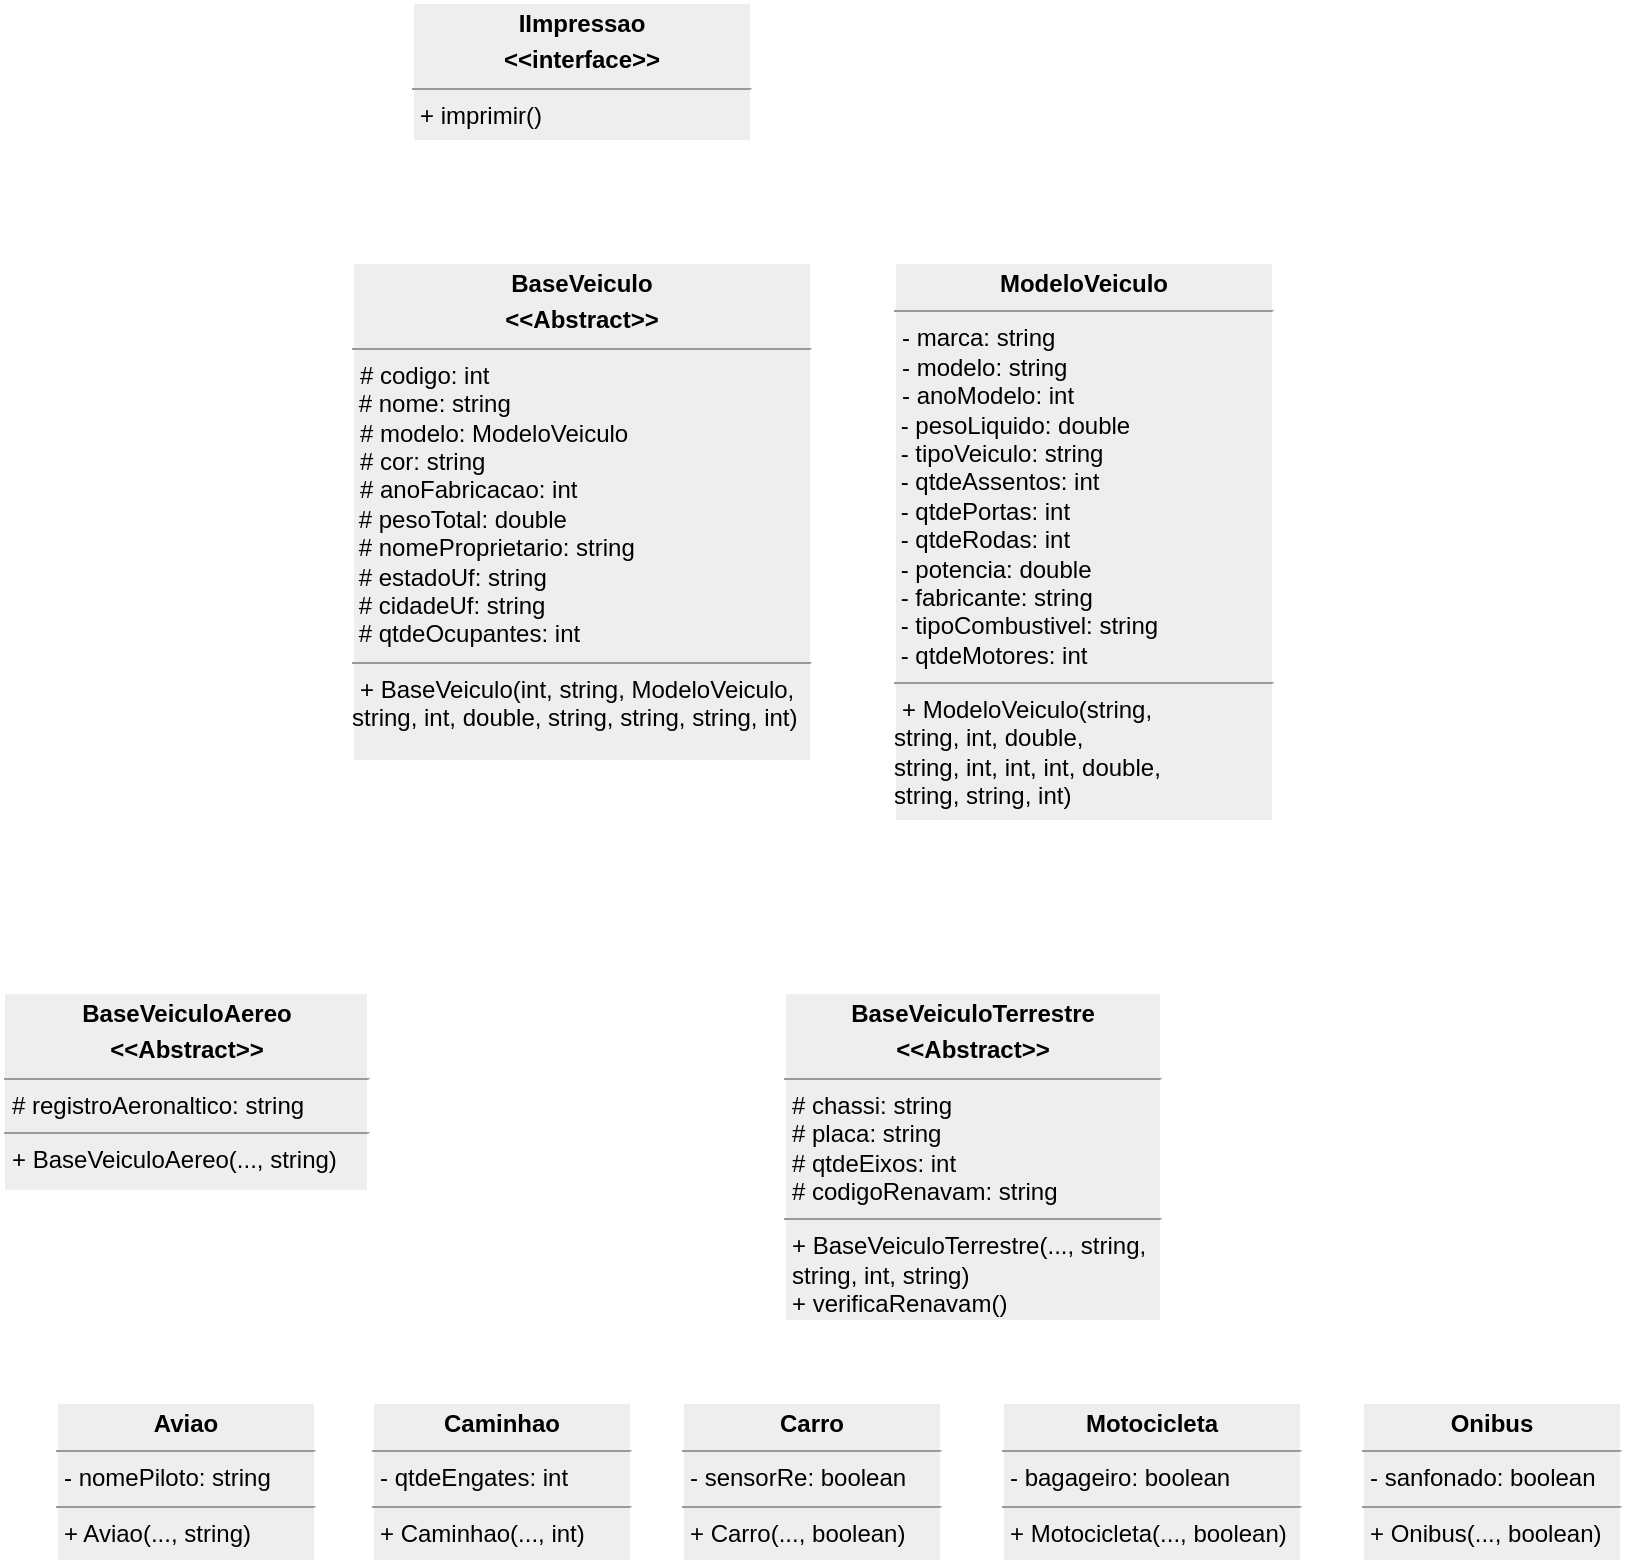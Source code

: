 <mxfile>
    <diagram id="3CoQK0gQ0wlX2g7zpMIh" name="Page-1">
        <mxGraphModel dx="501" dy="1606" grid="1" gridSize="10" guides="1" tooltips="1" connect="1" arrows="1" fold="1" page="1" pageScale="1" pageWidth="1169" pageHeight="827" background="none" math="0" shadow="0">
            <root>
                <mxCell id="0"/>
                <mxCell id="1" parent="0"/>
                <mxCell id="9" style="edgeStyle=elbowEdgeStyle;rounded=0;sketch=0;elbow=vertical;html=1;strokeColor=#FFFFFF;strokeWidth=2;fontColor=#000000;" parent="1" source="3" target="10" edge="1">
                    <mxGeometry relative="1" as="geometry">
                        <mxPoint x="347.5" y="280" as="targetPoint"/>
                    </mxGeometry>
                </mxCell>
                <mxCell id="3" value="&lt;p style=&quot;margin:0px;margin-top:4px;text-align:center;&quot;&gt;&lt;b&gt;BaseVeiculoAereo&lt;/b&gt;&lt;/p&gt;&lt;p style=&quot;margin:0px;margin-top:4px;text-align:center;&quot;&gt;&lt;b&gt;&amp;lt;&amp;lt;Abstract&amp;gt;&amp;gt;&lt;/b&gt;&lt;/p&gt;&lt;hr size=&quot;1&quot;&gt;&lt;p style=&quot;margin:0px;margin-left:4px;&quot;&gt;# registroAeronaltico: string&lt;/p&gt;&lt;hr size=&quot;1&quot;&gt;&lt;p style=&quot;margin:0px;margin-left:4px;&quot;&gt;+ BaseVeiculoAereo(..., string)&lt;/p&gt;" style="verticalAlign=top;align=left;overflow=fill;fontSize=12;fontFamily=Helvetica;html=1;rounded=0;fillColor=#eeeeee;strokeColor=#FFFFFF;fontColor=#000000;strokeWidth=2;" parent="1" vertex="1">
                    <mxGeometry x="100.5" y="365" width="183" height="100" as="geometry"/>
                </mxCell>
                <mxCell id="8" style="edgeStyle=elbowEdgeStyle;sketch=0;html=1;strokeColor=#FFFFFF;strokeWidth=2;fontColor=#000000;elbow=vertical;rounded=0;" parent="1" source="4" target="10" edge="1">
                    <mxGeometry relative="1" as="geometry">
                        <mxPoint x="347.5" y="280" as="targetPoint"/>
                    </mxGeometry>
                </mxCell>
                <mxCell id="4" value="&lt;p style=&quot;margin:0px;margin-top:4px;text-align:center;&quot;&gt;&lt;b&gt;BaseVeiculoTerrestre&lt;/b&gt;&lt;/p&gt;&lt;p style=&quot;margin:0px;margin-top:4px;text-align:center;&quot;&gt;&lt;b&gt;&amp;lt;&amp;lt;Abstract&amp;gt;&amp;gt;&lt;/b&gt;&lt;/p&gt;&lt;hr size=&quot;1&quot;&gt;&lt;p style=&quot;margin:0px;margin-left:4px;&quot;&gt;# chassi: string&lt;/p&gt;&lt;p style=&quot;margin:0px;margin-left:4px;&quot;&gt;# placa: string&lt;/p&gt;&lt;p style=&quot;margin:0px;margin-left:4px;&quot;&gt;# qtdeEixos: int&lt;/p&gt;&lt;p style=&quot;margin:0px;margin-left:4px;&quot;&gt;# codigoRenavam: string&lt;/p&gt;&lt;hr size=&quot;1&quot;&gt;&lt;p style=&quot;margin:0px;margin-left:4px;&quot;&gt;&lt;span style=&quot;background-color: initial;&quot;&gt;+ BaseVeiculoTerrestre(..., string,&lt;/span&gt;&lt;/p&gt;&lt;p style=&quot;margin:0px;margin-left:4px;&quot;&gt;&lt;span style=&quot;background-color: initial;&quot;&gt;string, int,&amp;nbsp;&lt;/span&gt;&lt;span style=&quot;background-color: initial;&quot;&gt;string)&lt;/span&gt;&lt;/p&gt;&lt;p style=&quot;margin:0px;margin-left:4px;&quot;&gt;+ verificaRenavam()&lt;/p&gt;" style="verticalAlign=top;align=left;overflow=fill;fontSize=12;fontFamily=Helvetica;html=1;rounded=0;fillColor=#eeeeee;strokeColor=#FFFFFF;fontColor=#000000;strokeWidth=2;" parent="1" vertex="1">
                    <mxGeometry x="491" y="365" width="189" height="165" as="geometry"/>
                </mxCell>
                <mxCell id="28" style="edgeStyle=elbowEdgeStyle;rounded=0;sketch=0;elbow=vertical;html=1;entryX=0.5;entryY=1;entryDx=0;entryDy=0;strokeColor=#FFFFFF;strokeWidth=2;fontColor=#000000;" parent="1" source="10" target="15" edge="1">
                    <mxGeometry relative="1" as="geometry"/>
                </mxCell>
                <mxCell id="10" value="&lt;p style=&quot;margin:0px;margin-top:4px;text-align:center;&quot;&gt;&lt;b&gt;BaseVeiculo&lt;/b&gt;&lt;/p&gt;&lt;p style=&quot;margin:0px;margin-top:4px;text-align:center;&quot;&gt;&lt;b&gt;&amp;lt;&amp;lt;Abstract&amp;gt;&amp;gt;&lt;/b&gt;&lt;/p&gt;&lt;hr size=&quot;1&quot;&gt;&lt;p style=&quot;margin:0px;margin-left:4px;&quot;&gt;# codigo: int&lt;/p&gt;&amp;nbsp;# nome: string&lt;p style=&quot;margin:0px;margin-left:4px;&quot;&gt;# modelo: ModeloVeiculo&lt;/p&gt;&lt;p style=&quot;margin:0px;margin-left:4px;&quot;&gt;# cor: string&lt;/p&gt;&lt;p style=&quot;margin:0px;margin-left:4px;&quot;&gt;# anoFabricacao: int&lt;/p&gt;&amp;nbsp;# pesoTotal: double&lt;br&gt;&amp;nbsp;# nomeProprietario: string&lt;br&gt;&amp;nbsp;# estadoUf: string&lt;br&gt;&amp;nbsp;# cidadeUf: string&lt;br&gt;&amp;nbsp;# qtdeOcupantes: int&lt;hr size=&quot;1&quot;&gt;&lt;p style=&quot;margin:0px;margin-left:4px;&quot;&gt;+ BaseVeiculo(int, string, ModeloVeiculo,&lt;/p&gt;string, int, double, string,&amp;nbsp;string,&amp;nbsp;string,&amp;nbsp;int&lt;span style=&quot;background-color: initial;&quot;&gt;)&lt;/span&gt;" style="verticalAlign=top;align=left;overflow=fill;fontSize=12;fontFamily=Helvetica;html=1;rounded=0;fillColor=#eeeeee;strokeColor=#FFFFFF;fontColor=#000000;strokeWidth=2;" parent="1" vertex="1">
                    <mxGeometry x="275" width="230" height="250" as="geometry"/>
                </mxCell>
                <mxCell id="13" style="edgeStyle=elbowEdgeStyle;html=1;entryX=1;entryY=0.25;entryDx=0;entryDy=0;rounded=0;endArrow=none;endFill=0;fillColor=#eeeeee;strokeColor=#FFFFFF;fontColor=#000000;strokeWidth=2;" parent="1" source="14" target="10" edge="1">
                    <mxGeometry relative="1" as="geometry"/>
                </mxCell>
                <mxCell id="14" value="&lt;p style=&quot;margin:0px;margin-top:4px;text-align:center;&quot;&gt;&lt;b&gt;ModeloVeiculo&lt;/b&gt;&lt;/p&gt;&lt;hr size=&quot;1&quot;&gt;&lt;p style=&quot;margin:0px;margin-left:4px;&quot;&gt;&lt;span style=&quot;background-color: initial;&quot;&gt;- marca: string&lt;/span&gt;&lt;br&gt;&lt;/p&gt;&lt;p style=&quot;margin:0px;margin-left:4px;&quot;&gt;&lt;span style=&quot;background-color: initial;&quot;&gt;- modelo: string&lt;/span&gt;&lt;/p&gt;&lt;p style=&quot;margin:0px;margin-left:4px;&quot;&gt;&lt;span style=&quot;background-color: initial;&quot;&gt;- anoModelo: int&lt;/span&gt;&lt;/p&gt;&amp;nbsp;- pesoLiquido: double&lt;br&gt;&lt;div&gt;&amp;nbsp;- tipoVeiculo: string&lt;/div&gt;&lt;div&gt;&amp;nbsp;- qtdeAssentos: int&lt;/div&gt;&lt;div&gt;&amp;nbsp;- qtdePortas: int&lt;/div&gt;&lt;div&gt;&amp;nbsp;- qtdeRodas: int&lt;/div&gt;&lt;div&gt;&amp;nbsp;- potencia: double&lt;/div&gt;&lt;div&gt;&amp;nbsp;- fabricante: string&lt;/div&gt;&lt;div&gt;&amp;nbsp;- tipoCombustivel: string&lt;/div&gt;&lt;div&gt;&amp;nbsp;- qtdeMotores: int&lt;br&gt;&lt;/div&gt;&lt;hr size=&quot;1&quot;&gt;&lt;p style=&quot;margin:0px;margin-left:4px;&quot;&gt;+ ModeloVeiculo(string,&amp;nbsp;&lt;/p&gt;string, int, double,&lt;br&gt;string,&amp;nbsp;int, int, int, double,&lt;br&gt;string,&amp;nbsp;string,&amp;nbsp;int&lt;span style=&quot;background-color: initial;&quot;&gt;)&lt;/span&gt;" style="verticalAlign=top;align=left;overflow=fill;fontSize=12;fontFamily=Helvetica;html=1;rounded=0;fillColor=#eeeeee;strokeColor=#FFFFFF;fontColor=#000000;strokeWidth=2;" parent="1" vertex="1">
                    <mxGeometry x="546" width="190" height="280" as="geometry"/>
                </mxCell>
                <mxCell id="15" value="&lt;p style=&quot;margin:0px;margin-top:4px;text-align:center;&quot;&gt;&lt;b style=&quot;background-color: initial;&quot;&gt;IImpressao&lt;/b&gt;&lt;/p&gt;&lt;p style=&quot;margin:0px;margin-top:4px;text-align:center;&quot;&gt;&lt;b style=&quot;background-color: initial;&quot;&gt;&amp;lt;&amp;lt;interface&amp;gt;&amp;gt;&lt;/b&gt;&lt;br&gt;&lt;/p&gt;&lt;hr size=&quot;1&quot;&gt;&lt;p style=&quot;margin:0px;margin-left:4px;&quot;&gt;&lt;/p&gt;&lt;p style=&quot;margin:0px;margin-left:4px;&quot;&gt;+ imprimir()&lt;/p&gt;" style="verticalAlign=top;align=left;overflow=fill;fontSize=12;fontFamily=Helvetica;html=1;rounded=0;fillColor=#eeeeee;strokeColor=#FFFFFF;fontColor=#000000;strokeWidth=2;" parent="1" vertex="1">
                    <mxGeometry x="305" y="-130" width="170" height="70" as="geometry"/>
                </mxCell>
                <mxCell id="19" style="edgeStyle=elbowEdgeStyle;rounded=0;sketch=0;elbow=vertical;html=1;entryX=0.5;entryY=1;entryDx=0;entryDy=0;strokeColor=#FFFFFF;strokeWidth=2;fontColor=#000000;" parent="1" source="18" target="3" edge="1">
                    <mxGeometry relative="1" as="geometry"/>
                </mxCell>
                <mxCell id="18" value="&lt;p style=&quot;margin:0px;margin-top:4px;text-align:center;&quot;&gt;&lt;b&gt;Aviao&lt;/b&gt;&lt;/p&gt;&lt;hr size=&quot;1&quot;&gt;&lt;p style=&quot;margin:0px;margin-left:4px;&quot;&gt;- nomePiloto: string&lt;/p&gt;&lt;hr size=&quot;1&quot;&gt;&lt;p style=&quot;margin:0px;margin-left:4px;&quot;&gt;+ Aviao(..., string)&lt;/p&gt;" style="verticalAlign=top;align=left;overflow=fill;fontSize=12;fontFamily=Helvetica;html=1;rounded=0;fillColor=#eeeeee;strokeColor=#FFFFFF;fontColor=#000000;strokeWidth=2;" parent="1" vertex="1">
                    <mxGeometry x="127" y="570" width="130" height="80" as="geometry"/>
                </mxCell>
                <mxCell id="21" style="edgeStyle=elbowEdgeStyle;rounded=0;sketch=0;elbow=vertical;html=1;exitX=0.5;exitY=0;exitDx=0;exitDy=0;entryX=0.5;entryY=1;entryDx=0;entryDy=0;strokeColor=#FFFFFF;strokeWidth=2;fontColor=#000000;" parent="1" source="20" target="4" edge="1">
                    <mxGeometry relative="1" as="geometry"/>
                </mxCell>
                <mxCell id="20" value="&lt;p style=&quot;margin:0px;margin-top:4px;text-align:center;&quot;&gt;&lt;b&gt;Caminhao&lt;/b&gt;&lt;/p&gt;&lt;hr size=&quot;1&quot;&gt;&lt;p style=&quot;margin:0px;margin-left:4px;&quot;&gt;- qtdeEngates: int&lt;/p&gt;&lt;hr size=&quot;1&quot;&gt;&lt;p style=&quot;margin:0px;margin-left:4px;&quot;&gt;+ Caminhao(..., int)&lt;/p&gt;" style="verticalAlign=top;align=left;overflow=fill;fontSize=12;fontFamily=Helvetica;html=1;rounded=0;fillColor=#eeeeee;strokeColor=#FFFFFF;fontColor=#000000;strokeWidth=2;" parent="1" vertex="1">
                    <mxGeometry x="285" y="570" width="130" height="80" as="geometry"/>
                </mxCell>
                <mxCell id="23" style="edgeStyle=elbowEdgeStyle;rounded=0;sketch=0;elbow=vertical;html=1;strokeColor=#FFFFFF;strokeWidth=2;fontColor=#000000;" parent="1" source="22" target="4" edge="1">
                    <mxGeometry relative="1" as="geometry"/>
                </mxCell>
                <mxCell id="22" value="&lt;p style=&quot;margin:0px;margin-top:4px;text-align:center;&quot;&gt;&lt;b&gt;Carro&lt;/b&gt;&lt;/p&gt;&lt;hr size=&quot;1&quot;&gt;&lt;p style=&quot;margin:0px;margin-left:4px;&quot;&gt;- sensorRe: boolean&lt;/p&gt;&lt;hr size=&quot;1&quot;&gt;&lt;p style=&quot;margin:0px;margin-left:4px;&quot;&gt;+ Carro(..., boolean)&lt;/p&gt;" style="verticalAlign=top;align=left;overflow=fill;fontSize=12;fontFamily=Helvetica;html=1;rounded=0;fillColor=#eeeeee;strokeColor=#FFFFFF;fontColor=#000000;strokeWidth=2;" parent="1" vertex="1">
                    <mxGeometry x="440" y="570" width="130" height="80" as="geometry"/>
                </mxCell>
                <mxCell id="25" style="edgeStyle=elbowEdgeStyle;rounded=0;sketch=0;elbow=vertical;html=1;entryX=0.5;entryY=1;entryDx=0;entryDy=0;strokeColor=#FFFFFF;strokeWidth=2;fontColor=#000000;" parent="1" source="24" target="4" edge="1">
                    <mxGeometry relative="1" as="geometry"/>
                </mxCell>
                <mxCell id="24" value="&lt;p style=&quot;margin:0px;margin-top:4px;text-align:center;&quot;&gt;&lt;b&gt;Motocicleta&lt;/b&gt;&lt;/p&gt;&lt;hr size=&quot;1&quot;&gt;&lt;p style=&quot;margin:0px;margin-left:4px;&quot;&gt;- bagageiro: boolean&lt;/p&gt;&lt;hr size=&quot;1&quot;&gt;&lt;p style=&quot;margin:0px;margin-left:4px;&quot;&gt;+ Motocicleta(..., boolean)&lt;/p&gt;" style="verticalAlign=top;align=left;overflow=fill;fontSize=12;fontFamily=Helvetica;html=1;rounded=0;fillColor=#eeeeee;strokeColor=#FFFFFF;fontColor=#000000;strokeWidth=2;" parent="1" vertex="1">
                    <mxGeometry x="600" y="570" width="150" height="80" as="geometry"/>
                </mxCell>
                <mxCell id="27" style="edgeStyle=elbowEdgeStyle;rounded=0;sketch=0;elbow=vertical;html=1;entryX=0.5;entryY=1;entryDx=0;entryDy=0;strokeColor=#FFFFFF;strokeWidth=2;fontColor=#000000;" parent="1" source="26" target="4" edge="1">
                    <mxGeometry relative="1" as="geometry"/>
                </mxCell>
                <mxCell id="26" value="&lt;p style=&quot;margin:0px;margin-top:4px;text-align:center;&quot;&gt;&lt;b&gt;Onibus&lt;/b&gt;&lt;/p&gt;&lt;hr size=&quot;1&quot;&gt;&lt;p style=&quot;margin:0px;margin-left:4px;&quot;&gt;- sanfonado: boolean&lt;/p&gt;&lt;hr size=&quot;1&quot;&gt;&lt;p style=&quot;margin:0px;margin-left:4px;&quot;&gt;+ Onibus(..., boolean)&lt;/p&gt;" style="verticalAlign=top;align=left;overflow=fill;fontSize=12;fontFamily=Helvetica;html=1;rounded=0;fillColor=#eeeeee;strokeColor=#FFFFFF;fontColor=#000000;strokeWidth=2;" parent="1" vertex="1">
                    <mxGeometry x="780" y="570" width="130" height="80" as="geometry"/>
                </mxCell>
            </root>
        </mxGraphModel>
    </diagram>
</mxfile>